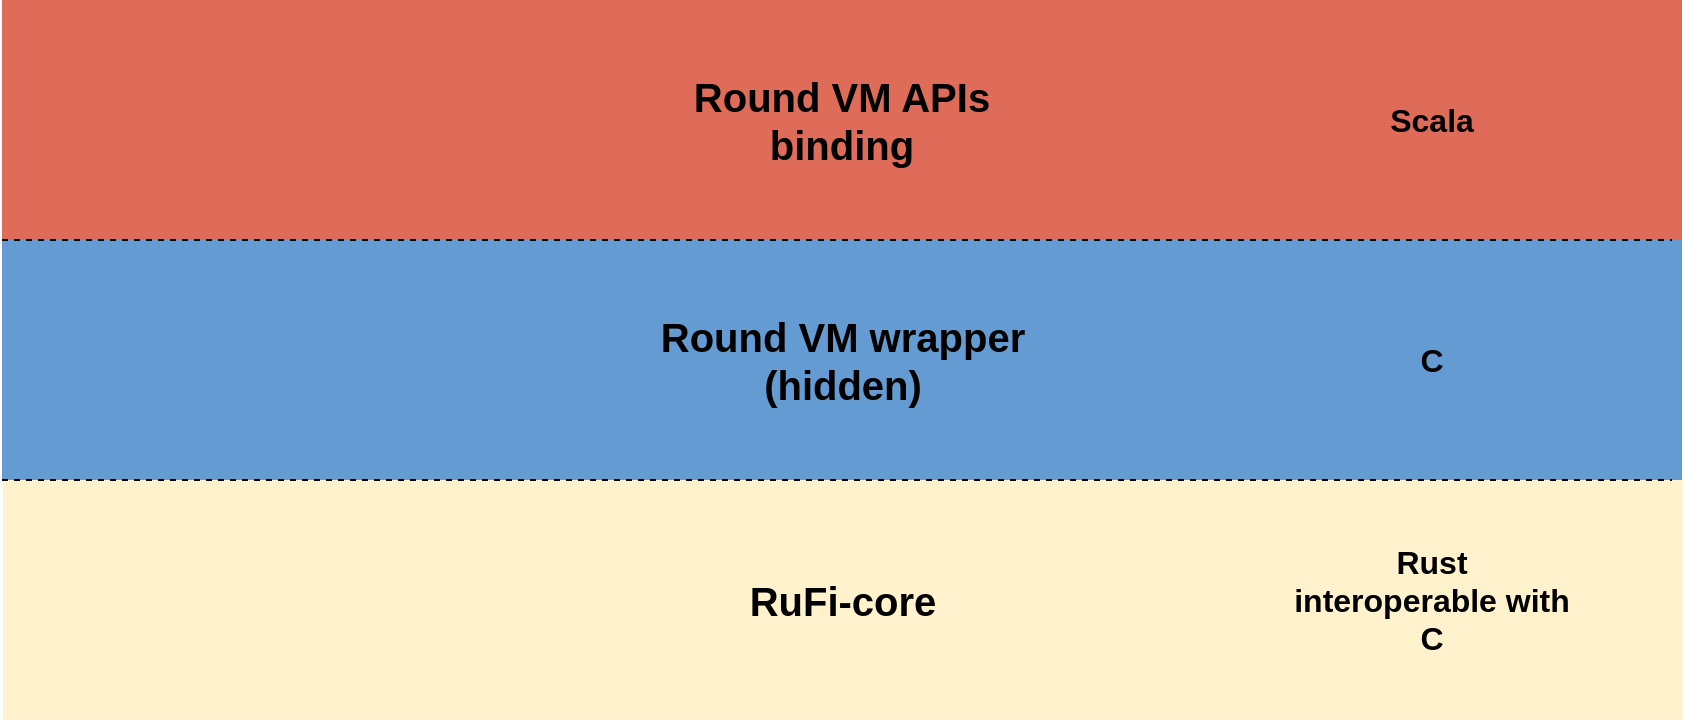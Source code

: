 <mxfile version="21.2.8" type="device">
  <diagram name="Page-1" id="rcZ7QFQfNiy6P1wvlcNO">
    <mxGraphModel dx="1434" dy="848" grid="1" gridSize="10" guides="1" tooltips="1" connect="1" arrows="1" fold="1" page="1" pageScale="1" pageWidth="850" pageHeight="1100" math="0" shadow="0">
      <root>
        <mxCell id="0" />
        <mxCell id="1" parent="0" />
        <mxCell id="gaHuUgxbpLd6TiacL0_3-15" value="" style="rounded=0;whiteSpace=wrap;html=1;fillColor=#fff2cc;strokeColor=none;" parent="1" vertex="1">
          <mxGeometry x="5.5" y="240" width="840" height="120" as="geometry" />
        </mxCell>
        <mxCell id="gaHuUgxbpLd6TiacL0_3-14" value="" style="rounded=0;whiteSpace=wrap;html=1;fillColor=#DF6B59;strokeColor=none;" parent="1" vertex="1">
          <mxGeometry x="5" width="840" height="120" as="geometry" />
        </mxCell>
        <mxCell id="gaHuUgxbpLd6TiacL0_3-13" value="" style="rounded=0;whiteSpace=wrap;html=1;fillColor=#659BD3;strokeColor=none;" parent="1" vertex="1">
          <mxGeometry x="5" y="120" width="840" height="120" as="geometry" />
        </mxCell>
        <mxCell id="gaHuUgxbpLd6TiacL0_3-1" value="" style="endArrow=none;dashed=1;html=1;rounded=0;" parent="1" edge="1">
          <mxGeometry width="50" height="50" relative="1" as="geometry">
            <mxPoint x="5" y="120" as="sourcePoint" />
            <mxPoint x="840" y="120" as="targetPoint" />
          </mxGeometry>
        </mxCell>
        <mxCell id="gaHuUgxbpLd6TiacL0_3-2" value="" style="endArrow=none;dashed=1;html=1;rounded=0;" parent="1" edge="1">
          <mxGeometry width="50" height="50" relative="1" as="geometry">
            <mxPoint x="5" y="240" as="sourcePoint" />
            <mxPoint x="840" y="240" as="targetPoint" />
          </mxGeometry>
        </mxCell>
        <mxCell id="gaHuUgxbpLd6TiacL0_3-5" value="Round VM wrapper (hidden)" style="text;html=1;strokeColor=none;fillColor=none;align=center;verticalAlign=middle;whiteSpace=wrap;rounded=0;fontSize=20;fontStyle=1" parent="1" vertex="1">
          <mxGeometry x="303" y="160" width="245" height="40" as="geometry" />
        </mxCell>
        <mxCell id="gaHuUgxbpLd6TiacL0_3-8" value="RuFi-core" style="text;html=1;strokeColor=none;fillColor=none;align=center;verticalAlign=middle;whiteSpace=wrap;rounded=0;fontSize=20;fontStyle=1" parent="1" vertex="1">
          <mxGeometry x="308" y="280" width="235" height="40" as="geometry" />
        </mxCell>
        <mxCell id="gaHuUgxbpLd6TiacL0_3-9" value="Round VM APIs binding" style="text;html=1;strokeColor=none;fillColor=none;align=center;verticalAlign=middle;whiteSpace=wrap;rounded=0;fontSize=20;fontStyle=1" parent="1" vertex="1">
          <mxGeometry x="345" y="40" width="160" height="40" as="geometry" />
        </mxCell>
        <mxCell id="gaHuUgxbpLd6TiacL0_3-10" value="Scala" style="text;html=1;strokeColor=none;fillColor=none;align=center;verticalAlign=middle;whiteSpace=wrap;rounded=0;fontSize=16;fontStyle=1" parent="1" vertex="1">
          <mxGeometry x="680" y="40" width="80" height="40" as="geometry" />
        </mxCell>
        <mxCell id="gaHuUgxbpLd6TiacL0_3-11" value="C" style="text;html=1;strokeColor=none;fillColor=none;align=center;verticalAlign=middle;whiteSpace=wrap;rounded=0;fontSize=16;fontStyle=1" parent="1" vertex="1">
          <mxGeometry x="680" y="160" width="80" height="40" as="geometry" />
        </mxCell>
        <mxCell id="gaHuUgxbpLd6TiacL0_3-12" value="Rust interoperable with C" style="text;html=1;strokeColor=none;fillColor=none;align=center;verticalAlign=middle;whiteSpace=wrap;rounded=0;fontSize=16;fontStyle=1" parent="1" vertex="1">
          <mxGeometry x="650" y="270" width="140" height="60" as="geometry" />
        </mxCell>
      </root>
    </mxGraphModel>
  </diagram>
</mxfile>
